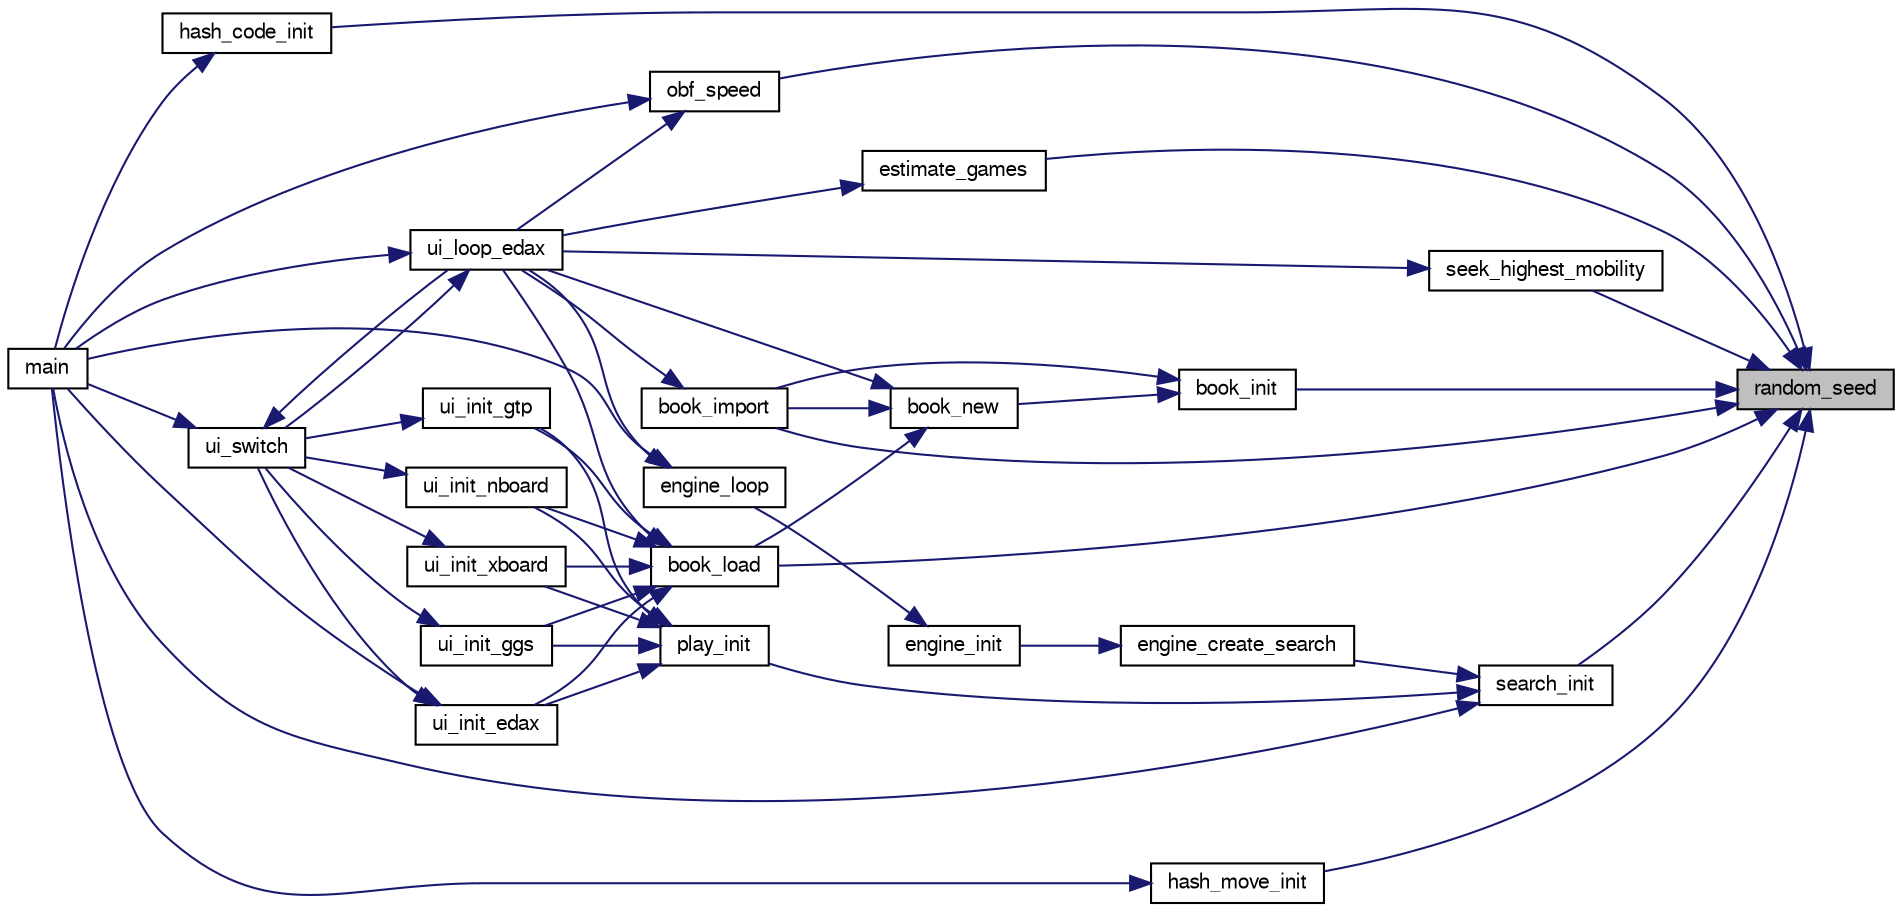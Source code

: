 digraph "random_seed"
{
 // LATEX_PDF_SIZE
  bgcolor="transparent";
  edge [fontname="FreeSans",fontsize="10",labelfontname="FreeSans",labelfontsize="10"];
  node [fontname="FreeSans",fontsize="10",shape=record];
  rankdir="RL";
  Node1 [label="random_seed",height=0.2,width=0.4,color="black", fillcolor="grey75", style="filled", fontcolor="black",tooltip="Pseudo-random number seed."];
  Node1 -> Node2 [dir="back",color="midnightblue",fontsize="10",style="solid",fontname="FreeSans"];
  Node2 [label="book_import",height=0.2,width=0.4,color="black",URL="$book_8c.html#a4712b08434258f4d8d8808cc6ce94914",tooltip="Import an opening book."];
  Node2 -> Node3 [dir="back",color="midnightblue",fontsize="10",style="solid",fontname="FreeSans"];
  Node3 [label="ui_loop_edax",height=0.2,width=0.4,color="black",URL="$edax_8c.html#a2354b96c7688bae32bedb6203d672f50",tooltip="Loop event."];
  Node3 -> Node4 [dir="back",color="midnightblue",fontsize="10",style="solid",fontname="FreeSans"];
  Node4 [label="main",height=0.2,width=0.4,color="black",URL="$main_8c.html#a3c04138a5bfe5d72780bb7e82a18e627",tooltip="edax main function."];
  Node3 -> Node5 [dir="back",color="midnightblue",fontsize="10",style="solid",fontname="FreeSans"];
  Node5 [label="ui_switch",height=0.2,width=0.4,color="black",URL="$ui_8c.html#a4234d6b0fd690186ef0ec2fc2eba2d4d",tooltip="Switch between different User Interface."];
  Node5 -> Node4 [dir="back",color="midnightblue",fontsize="10",style="solid",fontname="FreeSans"];
  Node5 -> Node3 [dir="back",color="midnightblue",fontsize="10",style="solid",fontname="FreeSans"];
  Node1 -> Node6 [dir="back",color="midnightblue",fontsize="10",style="solid",fontname="FreeSans"];
  Node6 [label="book_init",height=0.2,width=0.4,color="black",URL="$book_8c.html#a1cb960b3eead1f87da5625ae46b859de",tooltip="Initialize the opening book."];
  Node6 -> Node2 [dir="back",color="midnightblue",fontsize="10",style="solid",fontname="FreeSans"];
  Node6 -> Node7 [dir="back",color="midnightblue",fontsize="10",style="solid",fontname="FreeSans"];
  Node7 [label="book_new",height=0.2,width=0.4,color="black",URL="$book_8c.html#ad5b3cab81d4692d626c6f7c6d9de87e5",tooltip="Create a new opening book."];
  Node7 -> Node2 [dir="back",color="midnightblue",fontsize="10",style="solid",fontname="FreeSans"];
  Node7 -> Node8 [dir="back",color="midnightblue",fontsize="10",style="solid",fontname="FreeSans"];
  Node8 [label="book_load",height=0.2,width=0.4,color="black",URL="$book_8c.html#ae4908276236d3d01b1368df695396207",tooltip="Load the opening book."];
  Node8 -> Node9 [dir="back",color="midnightblue",fontsize="10",style="solid",fontname="FreeSans"];
  Node9 [label="ui_init_edax",height=0.2,width=0.4,color="black",URL="$edax_8c.html#a81c315385e722ec80548a441fb48f2d1",tooltip="initialize edax protocol."];
  Node9 -> Node4 [dir="back",color="midnightblue",fontsize="10",style="solid",fontname="FreeSans"];
  Node9 -> Node5 [dir="back",color="midnightblue",fontsize="10",style="solid",fontname="FreeSans"];
  Node8 -> Node10 [dir="back",color="midnightblue",fontsize="10",style="solid",fontname="FreeSans"];
  Node10 [label="ui_init_ggs",height=0.2,width=0.4,color="black",URL="$ggs_8c.html#aca24423d5b56d3910b76408a0f9712f7",tooltip="ui_init_ggs"];
  Node10 -> Node5 [dir="back",color="midnightblue",fontsize="10",style="solid",fontname="FreeSans"];
  Node8 -> Node11 [dir="back",color="midnightblue",fontsize="10",style="solid",fontname="FreeSans"];
  Node11 [label="ui_init_gtp",height=0.2,width=0.4,color="black",URL="$gtp_8c.html#a7b42dec8ff972c87d5daee524f7e1cc1",tooltip="initialize edax protocol"];
  Node11 -> Node5 [dir="back",color="midnightblue",fontsize="10",style="solid",fontname="FreeSans"];
  Node8 -> Node12 [dir="back",color="midnightblue",fontsize="10",style="solid",fontname="FreeSans"];
  Node12 [label="ui_init_nboard",height=0.2,width=0.4,color="black",URL="$nboard_8c.html#ab5139f1429f56d5e64bdd2172193d01f",tooltip="initialize edax protocol"];
  Node12 -> Node5 [dir="back",color="midnightblue",fontsize="10",style="solid",fontname="FreeSans"];
  Node8 -> Node13 [dir="back",color="midnightblue",fontsize="10",style="solid",fontname="FreeSans"];
  Node13 [label="ui_init_xboard",height=0.2,width=0.4,color="black",URL="$ui_8h.html#a5ec1cf7d2d607dd20072ae467b3c16e4",tooltip="initialize xboard protocol."];
  Node13 -> Node5 [dir="back",color="midnightblue",fontsize="10",style="solid",fontname="FreeSans"];
  Node8 -> Node3 [dir="back",color="midnightblue",fontsize="10",style="solid",fontname="FreeSans"];
  Node7 -> Node3 [dir="back",color="midnightblue",fontsize="10",style="solid",fontname="FreeSans"];
  Node1 -> Node8 [dir="back",color="midnightblue",fontsize="10",style="solid",fontname="FreeSans"];
  Node1 -> Node14 [dir="back",color="midnightblue",fontsize="10",style="solid",fontname="FreeSans"];
  Node14 [label="estimate_games",height=0.2,width=0.4,color="black",URL="$perft_8c.html#a3f2ab6fce8f34ae5b04583c32d4aeaf8",tooltip="Move estimate games."];
  Node14 -> Node3 [dir="back",color="midnightblue",fontsize="10",style="solid",fontname="FreeSans"];
  Node1 -> Node15 [dir="back",color="midnightblue",fontsize="10",style="solid",fontname="FreeSans"];
  Node15 [label="hash_code_init",height=0.2,width=0.4,color="black",URL="$hash-lock-free_8c.html#af907e72587db645709534fcd05e6083a",tooltip="Initialize global hash code data."];
  Node15 -> Node4 [dir="back",color="midnightblue",fontsize="10",style="solid",fontname="FreeSans"];
  Node1 -> Node16 [dir="back",color="midnightblue",fontsize="10",style="solid",fontname="FreeSans"];
  Node16 [label="hash_move_init",height=0.2,width=0.4,color="black",URL="$hash-lock-free_8c.html#ac070cf03d8da10ff5e813f165cd8312d",tooltip="Initialize global hash move data."];
  Node16 -> Node4 [dir="back",color="midnightblue",fontsize="10",style="solid",fontname="FreeSans"];
  Node1 -> Node17 [dir="back",color="midnightblue",fontsize="10",style="solid",fontname="FreeSans"];
  Node17 [label="obf_speed",height=0.2,width=0.4,color="black",URL="$obftest_8c.html#a07fd9cdb993c22a9de285e054331e4e4",tooltip="Test edax speed by running for at least 1 minutes on problems deeper and deeper."];
  Node17 -> Node4 [dir="back",color="midnightblue",fontsize="10",style="solid",fontname="FreeSans"];
  Node17 -> Node3 [dir="back",color="midnightblue",fontsize="10",style="solid",fontname="FreeSans"];
  Node1 -> Node18 [dir="back",color="midnightblue",fontsize="10",style="solid",fontname="FreeSans"];
  Node18 [label="search_init",height=0.2,width=0.4,color="black",URL="$search_8c.html#a1b7d29da171f6927ea8212ee768f37c9",tooltip="Init the main search."];
  Node18 -> Node19 [dir="back",color="midnightblue",fontsize="10",style="solid",fontname="FreeSans"];
  Node19 [label="engine_create_search",height=0.2,width=0.4,color="black",URL="$cassio_8c.html#a11a5cdab7fa3b7498c05a4e9c24301ba",tooltip="Create engine search."];
  Node19 -> Node20 [dir="back",color="midnightblue",fontsize="10",style="solid",fontname="FreeSans"];
  Node20 [label="engine_init",height=0.2,width=0.4,color="black",URL="$cassio_8c.html#ab072fb80ef54455dae0b96a71d5ee845",tooltip="Create a new Othello engine."];
  Node20 -> Node21 [dir="back",color="midnightblue",fontsize="10",style="solid",fontname="FreeSans"];
  Node21 [label="engine_loop",height=0.2,width=0.4,color="black",URL="$cassio_8c.html#a3c5b977358cdb105de103ac2c2829f01",tooltip="Loop event."];
  Node21 -> Node4 [dir="back",color="midnightblue",fontsize="10",style="solid",fontname="FreeSans"];
  Node21 -> Node3 [dir="back",color="midnightblue",fontsize="10",style="solid",fontname="FreeSans"];
  Node18 -> Node4 [dir="back",color="midnightblue",fontsize="10",style="solid",fontname="FreeSans"];
  Node18 -> Node22 [dir="back",color="midnightblue",fontsize="10",style="solid",fontname="FreeSans"];
  Node22 [label="play_init",height=0.2,width=0.4,color="black",URL="$play_8c.html#a6d31b5bcf034cd633bd2b93e634db42e",tooltip="Initialization."];
  Node22 -> Node9 [dir="back",color="midnightblue",fontsize="10",style="solid",fontname="FreeSans"];
  Node22 -> Node10 [dir="back",color="midnightblue",fontsize="10",style="solid",fontname="FreeSans"];
  Node22 -> Node11 [dir="back",color="midnightblue",fontsize="10",style="solid",fontname="FreeSans"];
  Node22 -> Node12 [dir="back",color="midnightblue",fontsize="10",style="solid",fontname="FreeSans"];
  Node22 -> Node13 [dir="back",color="midnightblue",fontsize="10",style="solid",fontname="FreeSans"];
  Node1 -> Node23 [dir="back",color="midnightblue",fontsize="10",style="solid",fontname="FreeSans"];
  Node23 [label="seek_highest_mobility",height=0.2,width=0.4,color="black",URL="$perft_8c.html#a877fa5c05b52d3cc5094c5ae5fda9923",tooltip="Move estimate games."];
  Node23 -> Node3 [dir="back",color="midnightblue",fontsize="10",style="solid",fontname="FreeSans"];
}
